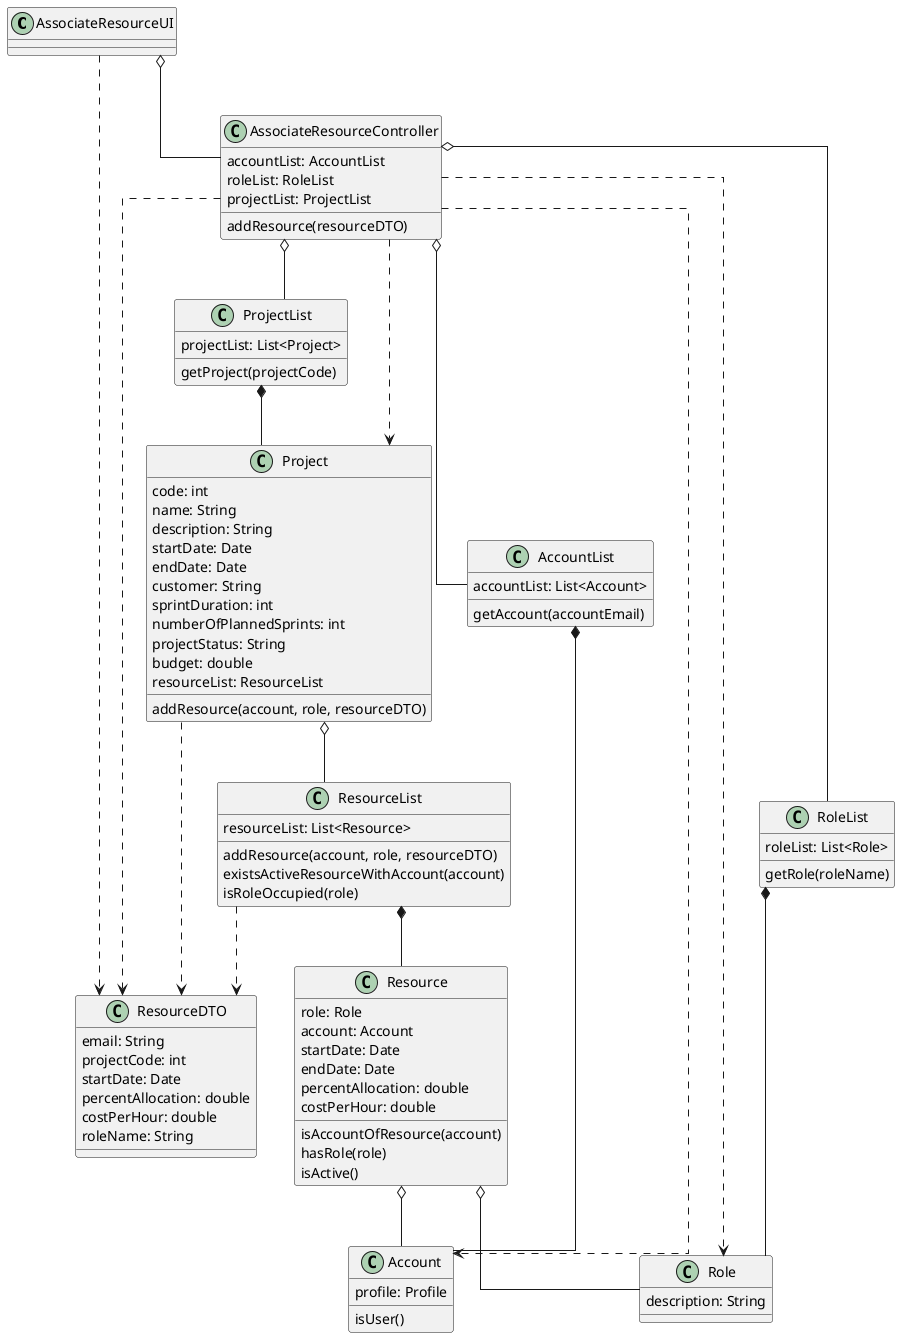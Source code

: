 @startuml

skinparam linetype ortho

class AssociateResourceUI {
}

class ResourceDTO {
email: String
projectCode: int
startDate: Date
percentAllocation: double
costPerHour: double
roleName: String
}

class AssociateResourceController {
accountList: AccountList
roleList: RoleList
projectList: ProjectList
addResource(resourceDTO)
}

class AccountList {
accountList: List<Account>
getAccount(accountEmail)
}

class Account {
profile: Profile
isUser()
}

class RoleList {
roleList: List<Role>
getRole(roleName)
}

class Role {
description: String
}

class ProjectList {
projectList: List<Project>
getProject(projectCode)
}

class Project {
code: int
name: String
description: String
startDate: Date
endDate: Date
customer: String
sprintDuration: int
numberOfPlannedSprints: int
projectStatus: String
budget: double
resourceList: ResourceList
addResource(account, role, resourceDTO)
}

class ResourceList {
resourceList: List<Resource>
addResource(account, role, resourceDTO)
existsActiveResourceWithAccount(account)
isRoleOccupied(role)
}

class Resource {
role: Role
account: Account
startDate: Date
endDate: Date
percentAllocation: double
costPerHour: double
isAccountOfResource(account)
hasRole(role)
isActive()
}

AssociateResourceUI o-- AssociateResourceController
AssociateResourceController o-- ProjectList
ProjectList *-- Project
Project o-- ResourceList
ResourceList *-- Resource
AccountList *-- Account
RoleList *-- Role
AssociateResourceController o-- AccountList
AssociateResourceController ..> Account
AssociateResourceController o-- RoleList
Resource o-- Account
Resource o-- Role
AssociateResourceUI ..> ResourceDTO
AssociateResourceController ..> ResourceDTO
Project ..> ResourceDTO
ResourceList ..> ResourceDTO
AssociateResourceController ..> Project
AssociateResourceController ..> Role
@enduml